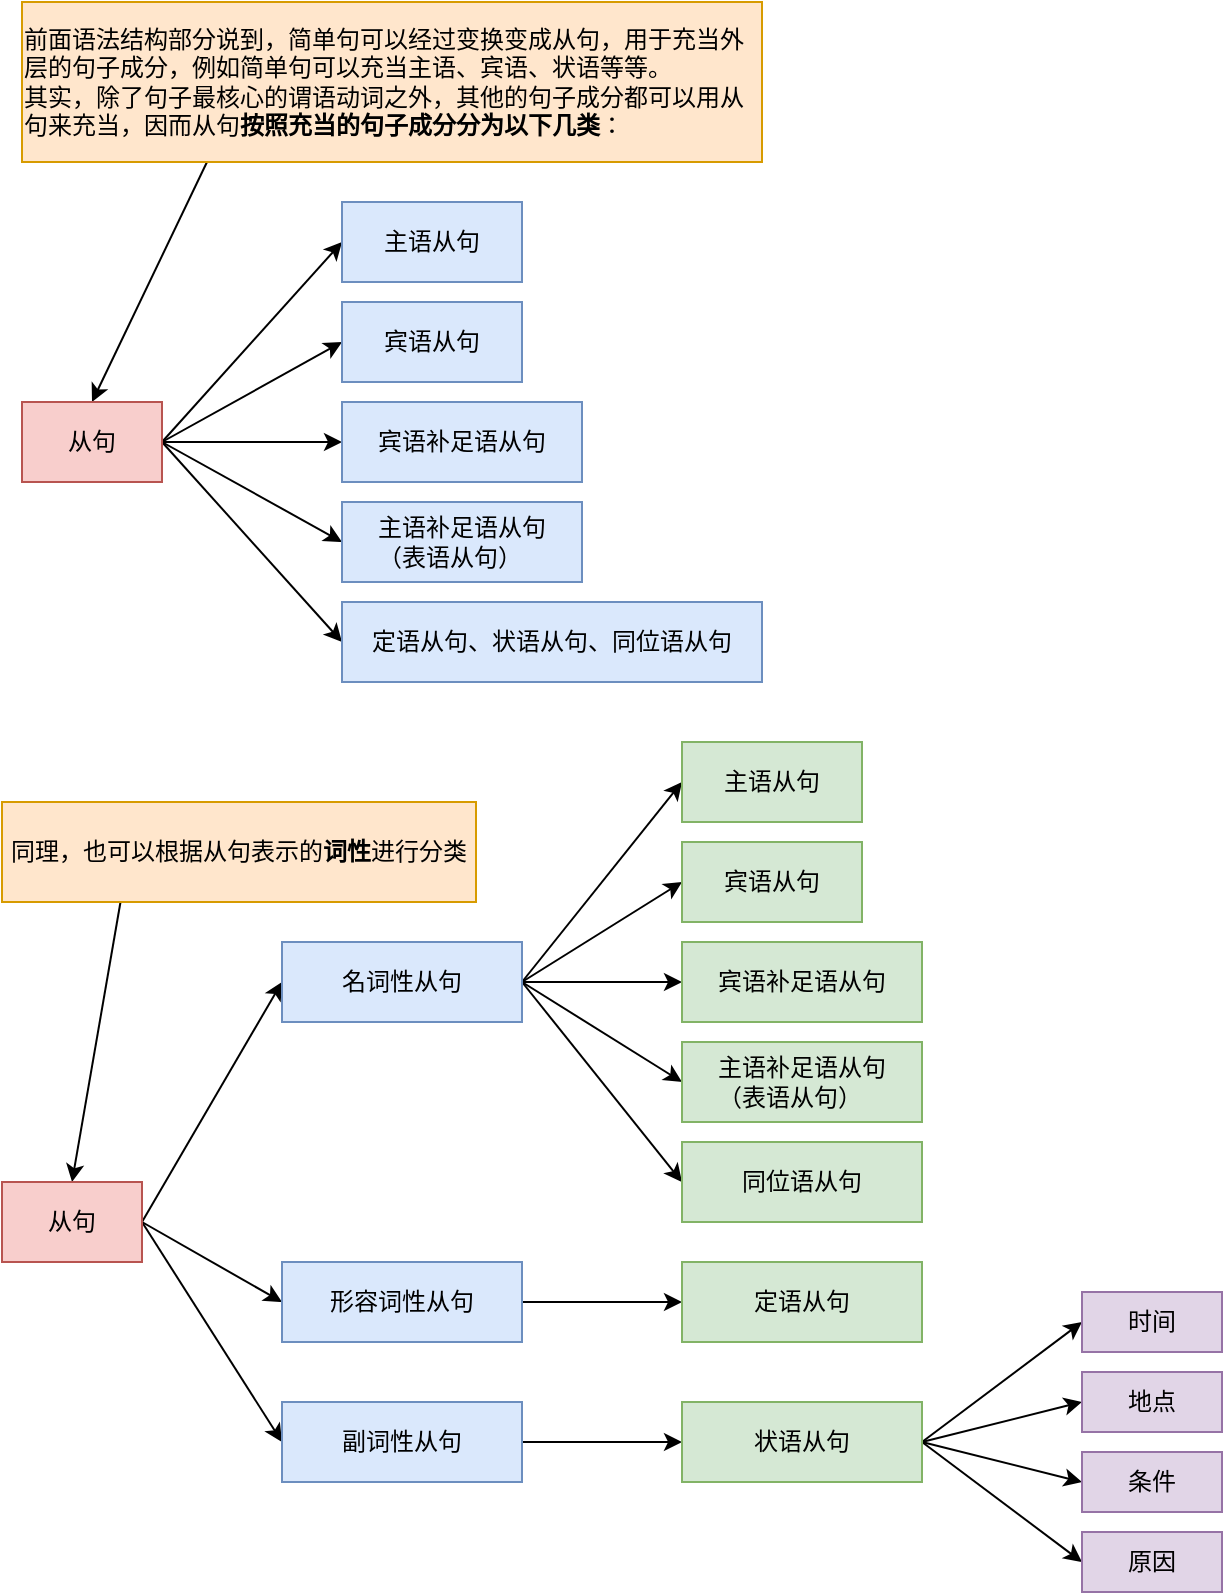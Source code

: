<mxfile>
    <diagram id="W4gMhtp-rm97w0HH8YJQ" name="第 1 页">
        <mxGraphModel dx="825" dy="559" grid="1" gridSize="10" guides="1" tooltips="1" connect="1" arrows="1" fold="1" page="1" pageScale="1" pageWidth="827" pageHeight="1169" math="0" shadow="0">
            <root>
                <mxCell id="0"/>
                <mxCell id="1" parent="0"/>
                <mxCell id="15" style="edgeStyle=none;html=1;exitX=0.25;exitY=1;exitDx=0;exitDy=0;entryX=0.5;entryY=0;entryDx=0;entryDy=0;" edge="1" parent="1" source="2" target="3">
                    <mxGeometry relative="1" as="geometry"/>
                </mxCell>
                <mxCell id="2" value="&lt;div style=&quot;text-align: left&quot;&gt;前面语法结构部分说到，简单句可以经过变换变成从句，用于充当外层的句子成分，例如简单句可以充当主语、宾语、状语等等。&lt;/div&gt;&lt;div style=&quot;text-align: left&quot;&gt;其实，除了句子最核心的谓语动词之外，其他的句子成分都可以用从句来充当，因而从句&lt;b&gt;按照充当的句子成分分为以下几类&lt;/b&gt;：&lt;/div&gt;" style="text;html=1;strokeColor=#d79b00;fillColor=#ffe6cc;align=center;verticalAlign=middle;whiteSpace=wrap;rounded=0;" vertex="1" parent="1">
                    <mxGeometry x="40" y="60" width="370" height="80" as="geometry"/>
                </mxCell>
                <mxCell id="9" style="edgeStyle=none;html=1;exitX=1;exitY=0.5;exitDx=0;exitDy=0;entryX=0;entryY=0.5;entryDx=0;entryDy=0;" edge="1" parent="1" source="3" target="4">
                    <mxGeometry relative="1" as="geometry"/>
                </mxCell>
                <mxCell id="10" style="edgeStyle=none;html=1;exitX=1;exitY=0.5;exitDx=0;exitDy=0;entryX=0;entryY=0.5;entryDx=0;entryDy=0;" edge="1" parent="1" source="3" target="5">
                    <mxGeometry relative="1" as="geometry"/>
                </mxCell>
                <mxCell id="11" style="edgeStyle=none;html=1;exitX=1;exitY=0.5;exitDx=0;exitDy=0;entryX=0;entryY=0.5;entryDx=0;entryDy=0;" edge="1" parent="1" source="3" target="6">
                    <mxGeometry relative="1" as="geometry"/>
                </mxCell>
                <mxCell id="12" style="edgeStyle=none;html=1;exitX=1;exitY=0.5;exitDx=0;exitDy=0;entryX=0;entryY=0.5;entryDx=0;entryDy=0;" edge="1" parent="1" source="3" target="7">
                    <mxGeometry relative="1" as="geometry"/>
                </mxCell>
                <mxCell id="13" style="edgeStyle=none;html=1;exitX=1;exitY=0.5;exitDx=0;exitDy=0;entryX=0;entryY=0.5;entryDx=0;entryDy=0;" edge="1" parent="1" source="3" target="8">
                    <mxGeometry relative="1" as="geometry"/>
                </mxCell>
                <mxCell id="3" value="&lt;div style=&quot;text-align: left&quot;&gt;从句&lt;/div&gt;" style="text;html=1;strokeColor=#b85450;fillColor=#f8cecc;align=center;verticalAlign=middle;whiteSpace=wrap;rounded=0;" vertex="1" parent="1">
                    <mxGeometry x="40" y="260" width="70" height="40" as="geometry"/>
                </mxCell>
                <mxCell id="4" value="&lt;div style=&quot;text-align: left&quot;&gt;主语从句&lt;/div&gt;" style="text;html=1;strokeColor=#6c8ebf;fillColor=#dae8fc;align=center;verticalAlign=middle;whiteSpace=wrap;rounded=0;" vertex="1" parent="1">
                    <mxGeometry x="200" y="160" width="90" height="40" as="geometry"/>
                </mxCell>
                <mxCell id="5" value="&lt;div style=&quot;text-align: left&quot;&gt;宾语从句&lt;/div&gt;" style="text;html=1;strokeColor=#6c8ebf;fillColor=#dae8fc;align=center;verticalAlign=middle;whiteSpace=wrap;rounded=0;" vertex="1" parent="1">
                    <mxGeometry x="200" y="210" width="90" height="40" as="geometry"/>
                </mxCell>
                <mxCell id="6" value="&lt;div style=&quot;text-align: left&quot;&gt;宾语补足语从句&lt;/div&gt;" style="text;html=1;strokeColor=#6c8ebf;fillColor=#dae8fc;align=center;verticalAlign=middle;whiteSpace=wrap;rounded=0;" vertex="1" parent="1">
                    <mxGeometry x="200" y="260" width="120" height="40" as="geometry"/>
                </mxCell>
                <mxCell id="7" value="&lt;div style=&quot;text-align: left&quot;&gt;主语补足语从句&lt;/div&gt;&lt;div style=&quot;text-align: left&quot;&gt;（表语从句）&lt;/div&gt;" style="text;html=1;strokeColor=#6c8ebf;fillColor=#dae8fc;align=center;verticalAlign=middle;whiteSpace=wrap;rounded=0;" vertex="1" parent="1">
                    <mxGeometry x="200" y="310" width="120" height="40" as="geometry"/>
                </mxCell>
                <mxCell id="8" value="&lt;div style=&quot;text-align: left&quot;&gt;定语从句、状语从句、同位语从句&lt;/div&gt;" style="text;html=1;strokeColor=#6c8ebf;fillColor=#dae8fc;align=center;verticalAlign=middle;whiteSpace=wrap;rounded=0;" vertex="1" parent="1">
                    <mxGeometry x="200" y="360" width="210" height="40" as="geometry"/>
                </mxCell>
                <mxCell id="19" style="edgeStyle=none;html=1;exitX=0.25;exitY=1;exitDx=0;exitDy=0;entryX=0.5;entryY=0;entryDx=0;entryDy=0;" edge="1" parent="1" source="17" target="18">
                    <mxGeometry relative="1" as="geometry"/>
                </mxCell>
                <mxCell id="17" value="&lt;div style=&quot;text-align: left&quot;&gt;同理，也可以根据从句表示的&lt;b&gt;词性&lt;/b&gt;进行分类&lt;/div&gt;" style="text;html=1;strokeColor=#d79b00;fillColor=#ffe6cc;align=center;verticalAlign=middle;whiteSpace=wrap;rounded=0;" vertex="1" parent="1">
                    <mxGeometry x="30" y="460" width="237" height="50" as="geometry"/>
                </mxCell>
                <mxCell id="21" style="edgeStyle=none;html=1;exitX=1;exitY=0.5;exitDx=0;exitDy=0;entryX=0;entryY=0.5;entryDx=0;entryDy=0;" edge="1" parent="1" source="18" target="20">
                    <mxGeometry relative="1" as="geometry"/>
                </mxCell>
                <mxCell id="35" style="edgeStyle=none;html=1;exitX=1;exitY=0.5;exitDx=0;exitDy=0;entryX=0;entryY=0.5;entryDx=0;entryDy=0;" edge="1" parent="1" source="18" target="32">
                    <mxGeometry relative="1" as="geometry"/>
                </mxCell>
                <mxCell id="38" style="edgeStyle=none;html=1;exitX=1;exitY=0.5;exitDx=0;exitDy=0;entryX=0;entryY=0.5;entryDx=0;entryDy=0;" edge="1" parent="1" source="18" target="36">
                    <mxGeometry relative="1" as="geometry"/>
                </mxCell>
                <mxCell id="18" value="&lt;div style=&quot;text-align: left&quot;&gt;从句&lt;/div&gt;" style="text;html=1;strokeColor=#b85450;fillColor=#f8cecc;align=center;verticalAlign=middle;whiteSpace=wrap;rounded=0;" vertex="1" parent="1">
                    <mxGeometry x="30" y="650" width="70" height="40" as="geometry"/>
                </mxCell>
                <mxCell id="27" style="edgeStyle=none;html=1;exitX=1;exitY=0.5;exitDx=0;exitDy=0;entryX=0;entryY=0.5;entryDx=0;entryDy=0;" edge="1" parent="1" source="20" target="22">
                    <mxGeometry relative="1" as="geometry"/>
                </mxCell>
                <mxCell id="28" style="edgeStyle=none;html=1;exitX=1;exitY=0.5;exitDx=0;exitDy=0;entryX=0;entryY=0.5;entryDx=0;entryDy=0;" edge="1" parent="1" source="20" target="23">
                    <mxGeometry relative="1" as="geometry"/>
                </mxCell>
                <mxCell id="29" style="edgeStyle=none;html=1;exitX=1;exitY=0.5;exitDx=0;exitDy=0;entryX=0;entryY=0.5;entryDx=0;entryDy=0;" edge="1" parent="1" source="20" target="25">
                    <mxGeometry relative="1" as="geometry"/>
                </mxCell>
                <mxCell id="30" style="edgeStyle=none;html=1;exitX=1;exitY=0.5;exitDx=0;exitDy=0;entryX=0;entryY=0.5;entryDx=0;entryDy=0;" edge="1" parent="1" source="20" target="24">
                    <mxGeometry relative="1" as="geometry"/>
                </mxCell>
                <mxCell id="31" style="edgeStyle=none;html=1;exitX=1;exitY=0.5;exitDx=0;exitDy=0;entryX=0;entryY=0.5;entryDx=0;entryDy=0;" edge="1" parent="1" source="20" target="26">
                    <mxGeometry relative="1" as="geometry"/>
                </mxCell>
                <mxCell id="20" value="&lt;div style=&quot;text-align: left&quot;&gt;名词性从句&lt;/div&gt;" style="text;html=1;strokeColor=#6c8ebf;fillColor=#dae8fc;align=center;verticalAlign=middle;whiteSpace=wrap;rounded=0;" vertex="1" parent="1">
                    <mxGeometry x="170" y="530" width="120" height="40" as="geometry"/>
                </mxCell>
                <mxCell id="22" value="&lt;div style=&quot;text-align: left&quot;&gt;主语从句&lt;/div&gt;" style="text;html=1;strokeColor=#82b366;fillColor=#d5e8d4;align=center;verticalAlign=middle;whiteSpace=wrap;rounded=0;" vertex="1" parent="1">
                    <mxGeometry x="370" y="430" width="90" height="40" as="geometry"/>
                </mxCell>
                <mxCell id="23" value="&lt;div style=&quot;text-align: left&quot;&gt;宾语从句&lt;/div&gt;" style="text;html=1;strokeColor=#82b366;fillColor=#d5e8d4;align=center;verticalAlign=middle;whiteSpace=wrap;rounded=0;" vertex="1" parent="1">
                    <mxGeometry x="370" y="480" width="90" height="40" as="geometry"/>
                </mxCell>
                <mxCell id="24" value="&lt;div style=&quot;text-align: left&quot;&gt;主语补足语从句&lt;/div&gt;&lt;div style=&quot;text-align: left&quot;&gt;（表语从句）&lt;/div&gt;" style="text;html=1;strokeColor=#82b366;fillColor=#d5e8d4;align=center;verticalAlign=middle;whiteSpace=wrap;rounded=0;" vertex="1" parent="1">
                    <mxGeometry x="370" y="580" width="120" height="40" as="geometry"/>
                </mxCell>
                <mxCell id="25" value="&lt;div style=&quot;text-align: left&quot;&gt;宾语补足语从句&lt;/div&gt;" style="text;html=1;strokeColor=#82b366;fillColor=#d5e8d4;align=center;verticalAlign=middle;whiteSpace=wrap;rounded=0;" vertex="1" parent="1">
                    <mxGeometry x="370" y="530" width="120" height="40" as="geometry"/>
                </mxCell>
                <mxCell id="26" value="&lt;div style=&quot;text-align: left&quot;&gt;同位语从句&lt;/div&gt;" style="text;html=1;strokeColor=#82b366;fillColor=#d5e8d4;align=center;verticalAlign=middle;whiteSpace=wrap;rounded=0;" vertex="1" parent="1">
                    <mxGeometry x="370" y="630" width="120" height="40" as="geometry"/>
                </mxCell>
                <mxCell id="34" style="edgeStyle=none;html=1;exitX=1;exitY=0.5;exitDx=0;exitDy=0;entryX=0;entryY=0.5;entryDx=0;entryDy=0;" edge="1" parent="1" source="32" target="33">
                    <mxGeometry relative="1" as="geometry"/>
                </mxCell>
                <mxCell id="32" value="&lt;div style=&quot;text-align: left&quot;&gt;形容词性从句&lt;/div&gt;" style="text;html=1;strokeColor=#6c8ebf;fillColor=#dae8fc;align=center;verticalAlign=middle;whiteSpace=wrap;rounded=0;" vertex="1" parent="1">
                    <mxGeometry x="170" y="690" width="120" height="40" as="geometry"/>
                </mxCell>
                <mxCell id="33" value="&lt;div style=&quot;text-align: left&quot;&gt;定语从句&lt;/div&gt;" style="text;html=1;strokeColor=#82b366;fillColor=#d5e8d4;align=center;verticalAlign=middle;whiteSpace=wrap;rounded=0;" vertex="1" parent="1">
                    <mxGeometry x="370" y="690" width="120" height="40" as="geometry"/>
                </mxCell>
                <mxCell id="39" style="edgeStyle=none;html=1;exitX=1;exitY=0.5;exitDx=0;exitDy=0;entryX=0;entryY=0.5;entryDx=0;entryDy=0;" edge="1" parent="1" source="36" target="37">
                    <mxGeometry relative="1" as="geometry"/>
                </mxCell>
                <mxCell id="36" value="&lt;div style=&quot;text-align: left&quot;&gt;副词性从句&lt;/div&gt;" style="text;html=1;strokeColor=#6c8ebf;fillColor=#dae8fc;align=center;verticalAlign=middle;whiteSpace=wrap;rounded=0;" vertex="1" parent="1">
                    <mxGeometry x="170" y="760" width="120" height="40" as="geometry"/>
                </mxCell>
                <mxCell id="44" style="edgeStyle=none;html=1;exitX=1;exitY=0.5;exitDx=0;exitDy=0;entryX=0;entryY=0.5;entryDx=0;entryDy=0;" edge="1" parent="1" source="37" target="40">
                    <mxGeometry relative="1" as="geometry"/>
                </mxCell>
                <mxCell id="45" style="edgeStyle=none;html=1;exitX=1;exitY=0.5;exitDx=0;exitDy=0;entryX=0;entryY=0.5;entryDx=0;entryDy=0;" edge="1" parent="1" source="37" target="41">
                    <mxGeometry relative="1" as="geometry"/>
                </mxCell>
                <mxCell id="46" style="edgeStyle=none;html=1;exitX=1;exitY=0.5;exitDx=0;exitDy=0;entryX=0;entryY=0.5;entryDx=0;entryDy=0;" edge="1" parent="1" source="37" target="42">
                    <mxGeometry relative="1" as="geometry"/>
                </mxCell>
                <mxCell id="47" style="edgeStyle=none;html=1;exitX=1;exitY=0.5;exitDx=0;exitDy=0;entryX=0;entryY=0.5;entryDx=0;entryDy=0;" edge="1" parent="1" source="37" target="43">
                    <mxGeometry relative="1" as="geometry"/>
                </mxCell>
                <mxCell id="37" value="&lt;div style=&quot;text-align: left&quot;&gt;状语从句&lt;br&gt;&lt;/div&gt;" style="text;html=1;strokeColor=#82b366;fillColor=#d5e8d4;align=center;verticalAlign=middle;whiteSpace=wrap;rounded=0;" vertex="1" parent="1">
                    <mxGeometry x="370" y="760" width="120" height="40" as="geometry"/>
                </mxCell>
                <mxCell id="40" value="&lt;div style=&quot;text-align: left&quot;&gt;时间&lt;br&gt;&lt;/div&gt;" style="text;html=1;strokeColor=#9673a6;fillColor=#e1d5e7;align=center;verticalAlign=middle;whiteSpace=wrap;rounded=0;" vertex="1" parent="1">
                    <mxGeometry x="570" y="705" width="70" height="30" as="geometry"/>
                </mxCell>
                <mxCell id="41" value="&lt;div style=&quot;text-align: left&quot;&gt;地点&lt;br&gt;&lt;/div&gt;" style="text;html=1;strokeColor=#9673a6;fillColor=#e1d5e7;align=center;verticalAlign=middle;whiteSpace=wrap;rounded=0;" vertex="1" parent="1">
                    <mxGeometry x="570" y="745" width="70" height="30" as="geometry"/>
                </mxCell>
                <mxCell id="42" value="&lt;div style=&quot;text-align: left&quot;&gt;条件&lt;br&gt;&lt;/div&gt;" style="text;html=1;strokeColor=#9673a6;fillColor=#e1d5e7;align=center;verticalAlign=middle;whiteSpace=wrap;rounded=0;" vertex="1" parent="1">
                    <mxGeometry x="570" y="785" width="70" height="30" as="geometry"/>
                </mxCell>
                <mxCell id="43" value="&lt;div style=&quot;text-align: left&quot;&gt;原因&lt;br&gt;&lt;/div&gt;" style="text;html=1;strokeColor=#9673a6;fillColor=#e1d5e7;align=center;verticalAlign=middle;whiteSpace=wrap;rounded=0;" vertex="1" parent="1">
                    <mxGeometry x="570" y="825" width="70" height="30" as="geometry"/>
                </mxCell>
            </root>
        </mxGraphModel>
    </diagram>
</mxfile>